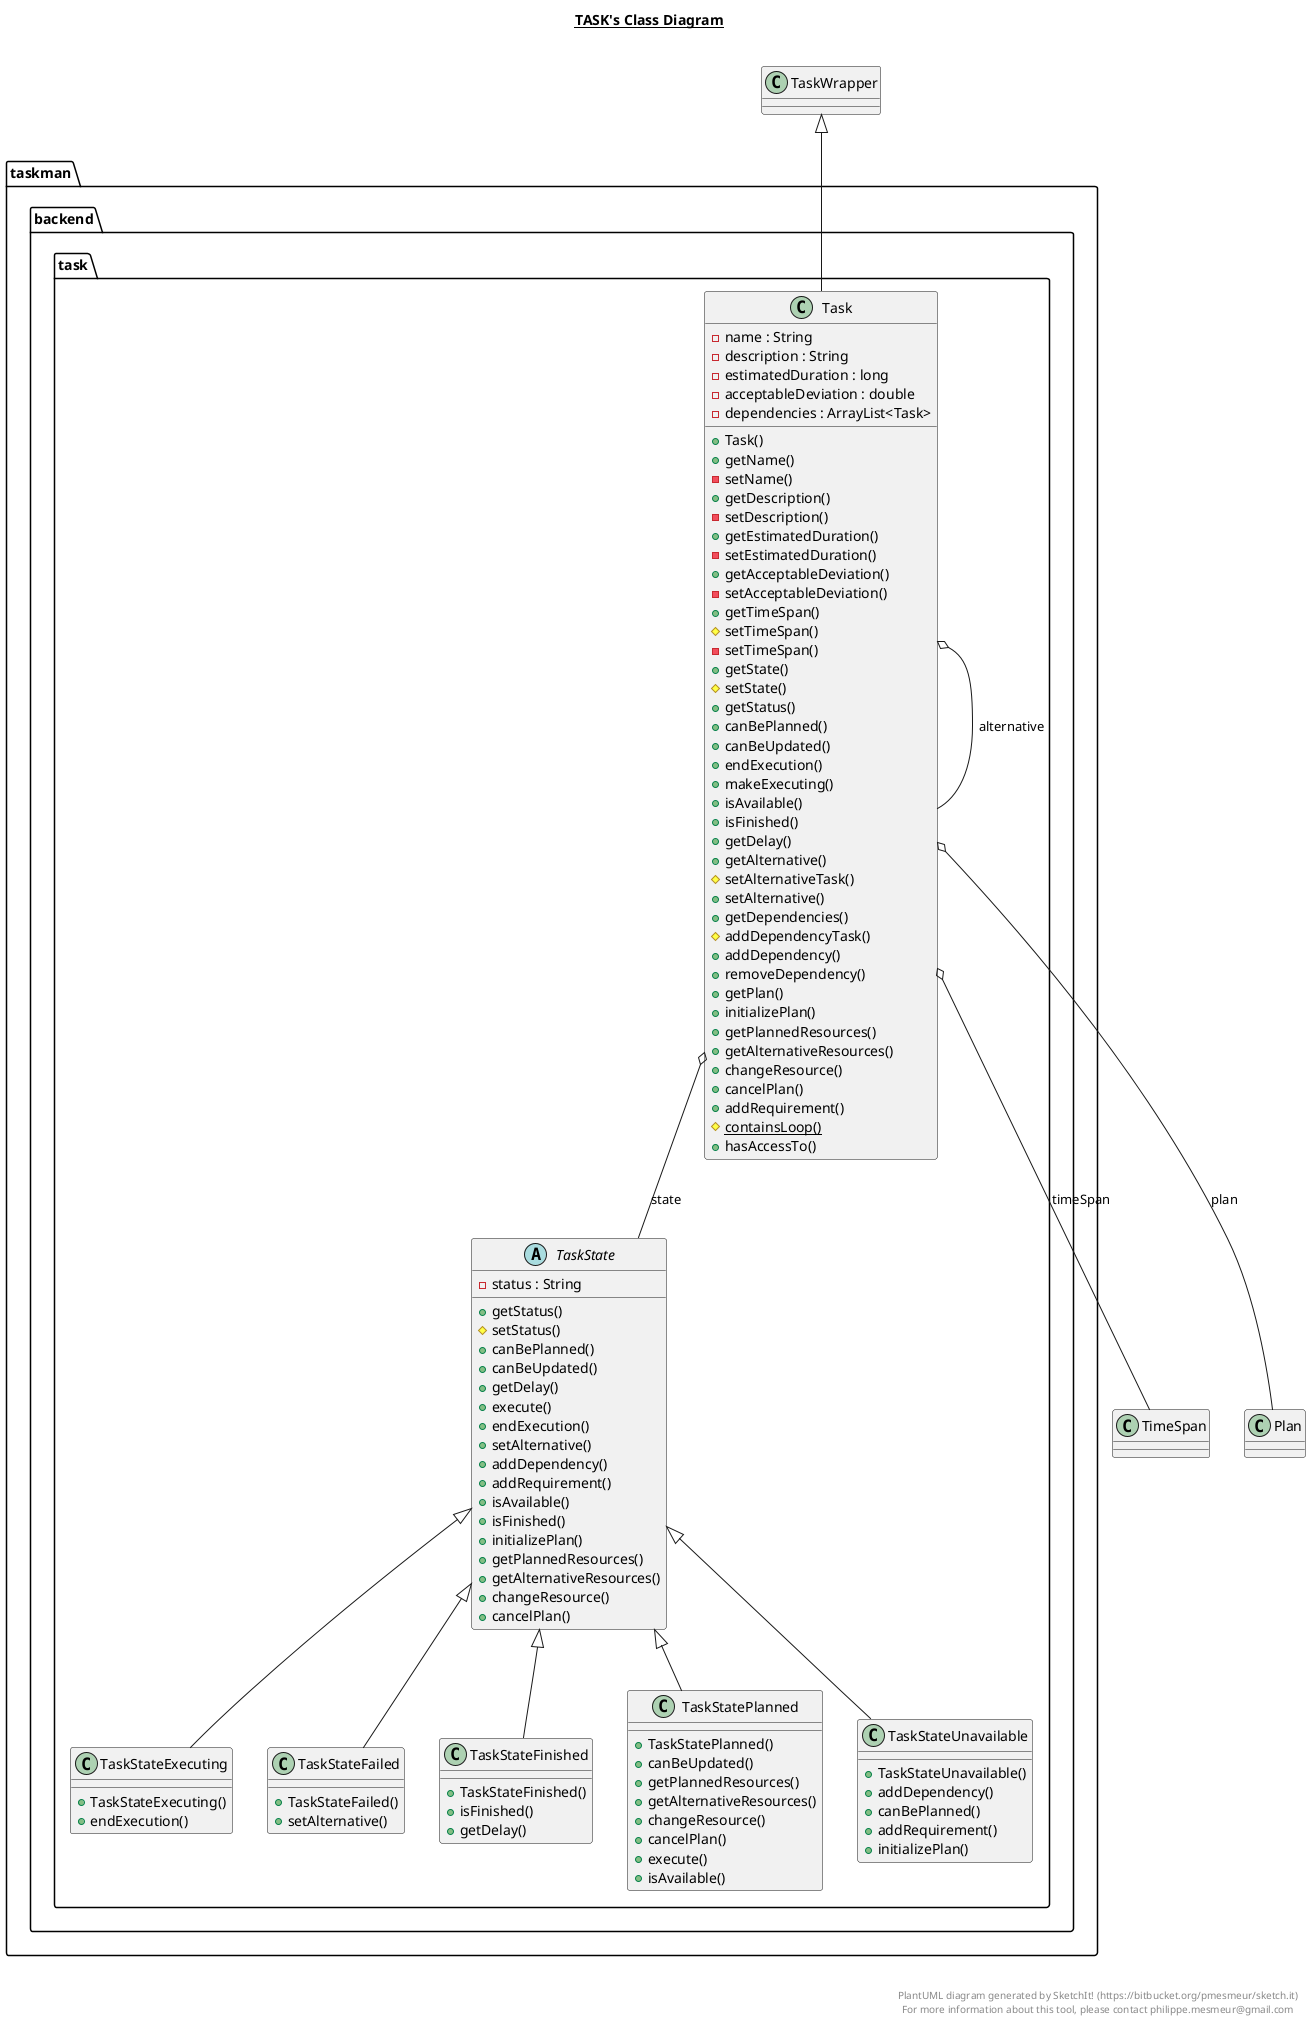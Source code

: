 @startuml

title __TASK's Class Diagram__\n

  package taskman {
    package taskman.backend {
      package taskman.backend.task {
        class Task {
            - name : String
            - description : String
            - estimatedDuration : long
            - acceptableDeviation : double
            - dependencies : ArrayList<Task>
            + Task()
            + getName()
            - setName()
            + getDescription()
            - setDescription()
            + getEstimatedDuration()
            - setEstimatedDuration()
            + getAcceptableDeviation()
            - setAcceptableDeviation()
            + getTimeSpan()
            # setTimeSpan()
            - setTimeSpan()
            + getState()
            # setState()
            + getStatus()
            + canBePlanned()
            + canBeUpdated()
            + endExecution()
            + makeExecuting()
            + isAvailable()
            + isFinished()
            + getDelay()
            + getAlternative()
            # setAlternativeTask()
            + setAlternative()
            + getDependencies()
            # addDependencyTask()
            + addDependency()
            + removeDependency()
            + getPlan()
            + initializePlan()
            + getPlannedResources()
            + getAlternativeResources()
            + changeResource()
            + cancelPlan()
            + addRequirement()
            {static} # containsLoop()
            + hasAccessTo()
        }
      }
    }
  }
  

  package taskman {
    package taskman.backend {
      package taskman.backend.task {
        abstract class TaskState {
            - status : String
            + getStatus()
            # setStatus()
            + canBePlanned()
            + canBeUpdated()
            + getDelay()
            + execute()
            + endExecution()
            + setAlternative()
            + addDependency()
            + addRequirement()
            + isAvailable()
            + isFinished()
            + initializePlan()
            + getPlannedResources()
            + getAlternativeResources()
            + changeResource()
            + cancelPlan()
        }
      }
    }
  }
  

  package taskman {
    package taskman.backend {
      package taskman.backend.task {
        class TaskStateExecuting {
            + TaskStateExecuting()
            + endExecution()
        }
      }
    }
  }
  

  package taskman {
    package taskman.backend {
      package taskman.backend.task {
        class TaskStateFailed {
            + TaskStateFailed()
            + setAlternative()
        }
      }
    }
  }
  

  package taskman {
    package taskman.backend {
      package taskman.backend.task {
        class TaskStateFinished {
            + TaskStateFinished()
            + isFinished()
            + getDelay()
        }
      }
    }
  }
  

  package taskman {
    package taskman.backend {
      package taskman.backend.task {
        class TaskStatePlanned {
            + TaskStatePlanned()
            + canBeUpdated()
            + getPlannedResources()
            + getAlternativeResources()
            + changeResource()
            + cancelPlan()
            + execute()
            + isAvailable()
        }
      }
    }
  }
  

  package taskman {
    package taskman.backend {
      package taskman.backend.task {
        class TaskStateUnavailable {
            + TaskStateUnavailable()
            + addDependency()
            + canBePlanned()
            + addRequirement()
            + initializePlan()
        }
      }
    }
  }
  

  Task -up-|> TaskWrapper
  Task o-- TimeSpan : timeSpan
  Task o-- TaskState : state
  Task o-- Task : alternative
  Task o-- Plan : plan
  TaskStateExecuting -up-|> TaskState
  TaskStateFailed -up-|> TaskState
  TaskStateFinished -up-|> TaskState
  TaskStatePlanned -up-|> TaskState
  TaskStateUnavailable -up-|> TaskState


right footer


PlantUML diagram generated by SketchIt! (https://bitbucket.org/pmesmeur/sketch.it)
For more information about this tool, please contact philippe.mesmeur@gmail.com
endfooter

@enduml
